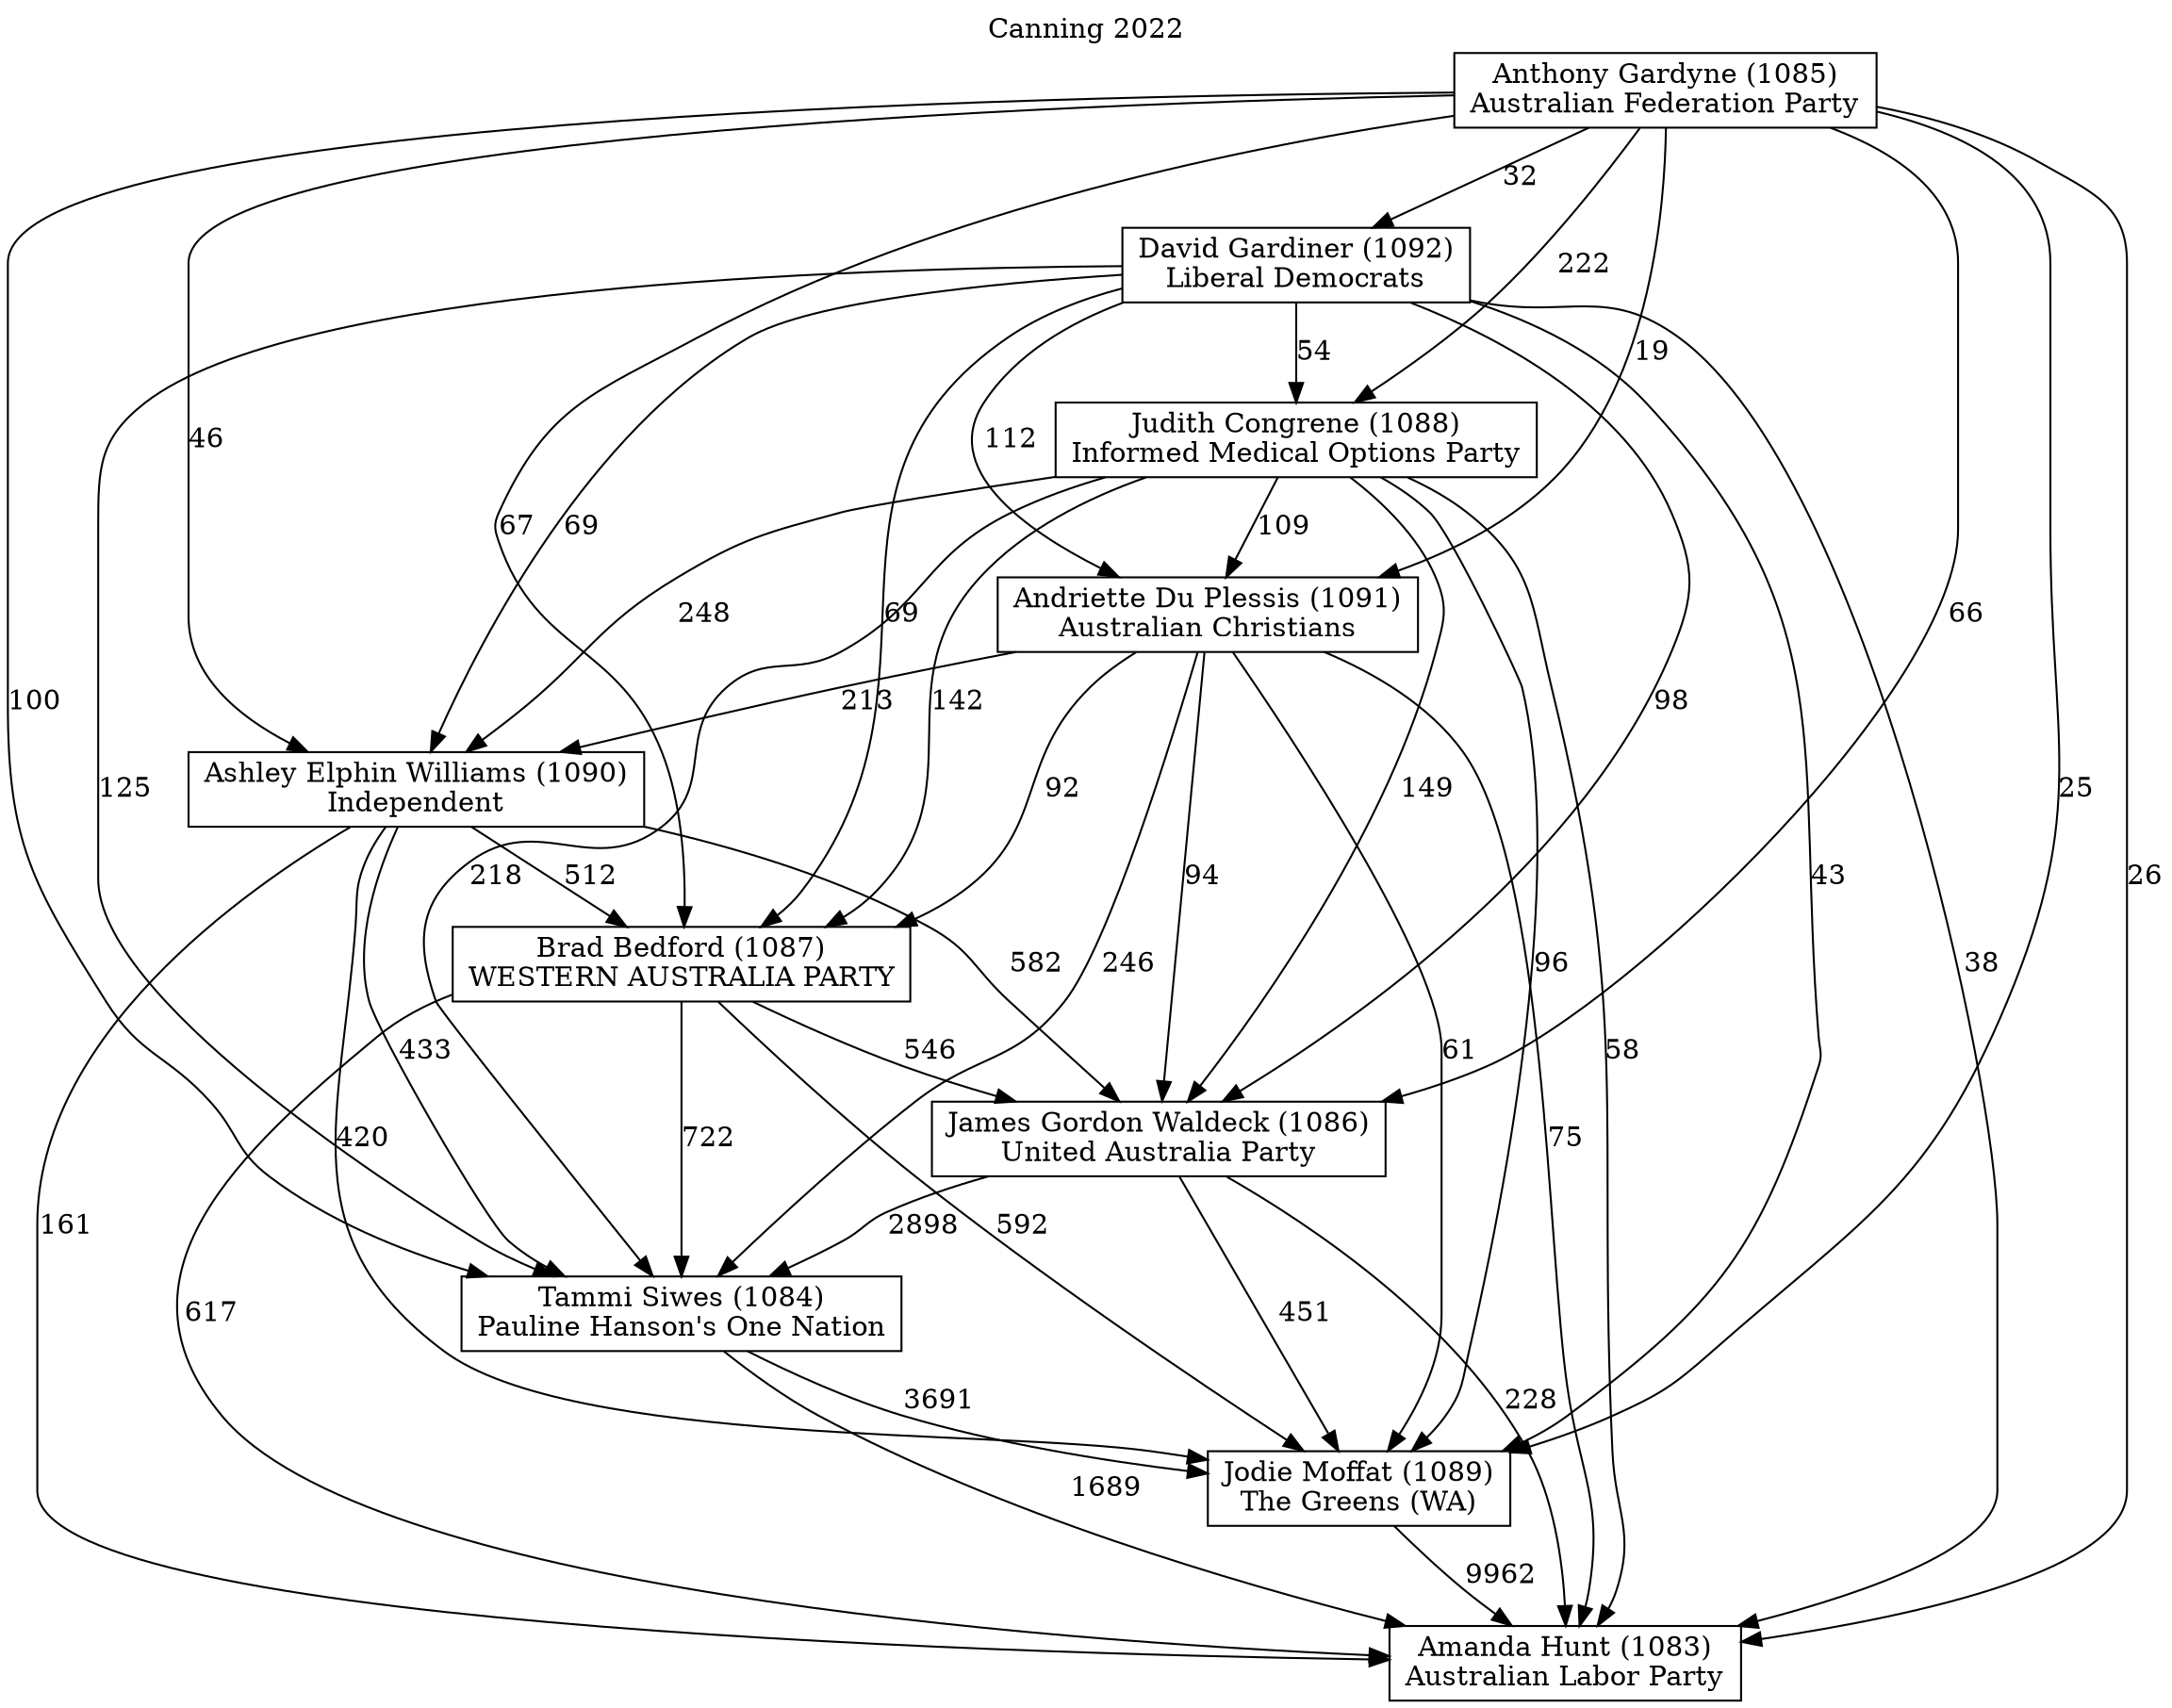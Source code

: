 // House preference flow
digraph "Amanda Hunt (1083)_Canning_2022" {
	graph [label="Canning 2022" labelloc=t mclimit=10]
	node [shape=box]
	"Tammi Siwes (1084)" [label="Tammi Siwes (1084)
Pauline Hanson's One Nation"]
	"Ashley Elphin Williams (1090)" [label="Ashley Elphin Williams (1090)
Independent"]
	"James Gordon Waldeck (1086)" [label="James Gordon Waldeck (1086)
United Australia Party"]
	"Judith Congrene (1088)" [label="Judith Congrene (1088)
Informed Medical Options Party"]
	"Jodie Moffat (1089)" [label="Jodie Moffat (1089)
The Greens (WA)"]
	"David Gardiner (1092)" [label="David Gardiner (1092)
Liberal Democrats"]
	"Brad Bedford (1087)" [label="Brad Bedford (1087)
WESTERN AUSTRALIA PARTY"]
	"Anthony Gardyne (1085)" [label="Anthony Gardyne (1085)
Australian Federation Party"]
	"Amanda Hunt (1083)" [label="Amanda Hunt (1083)
Australian Labor Party"]
	"Andriette Du Plessis (1091)" [label="Andriette Du Plessis (1091)
Australian Christians"]
	"Jodie Moffat (1089)" -> "Amanda Hunt (1083)" [label=9962]
	"James Gordon Waldeck (1086)" -> "Jodie Moffat (1089)" [label=451]
	"Judith Congrene (1088)" -> "Brad Bedford (1087)" [label=142]
	"Judith Congrene (1088)" -> "Andriette Du Plessis (1091)" [label=109]
	"Ashley Elphin Williams (1090)" -> "James Gordon Waldeck (1086)" [label=582]
	"Ashley Elphin Williams (1090)" -> "Amanda Hunt (1083)" [label=161]
	"Andriette Du Plessis (1091)" -> "Brad Bedford (1087)" [label=92]
	"Brad Bedford (1087)" -> "Jodie Moffat (1089)" [label=592]
	"Ashley Elphin Williams (1090)" -> "Jodie Moffat (1089)" [label=420]
	"Brad Bedford (1087)" -> "James Gordon Waldeck (1086)" [label=546]
	"Anthony Gardyne (1085)" -> "James Gordon Waldeck (1086)" [label=66]
	"Ashley Elphin Williams (1090)" -> "Tammi Siwes (1084)" [label=433]
	"James Gordon Waldeck (1086)" -> "Tammi Siwes (1084)" [label=2898]
	"Anthony Gardyne (1085)" -> "Amanda Hunt (1083)" [label=26]
	"Judith Congrene (1088)" -> "James Gordon Waldeck (1086)" [label=149]
	"Andriette Du Plessis (1091)" -> "James Gordon Waldeck (1086)" [label=94]
	"David Gardiner (1092)" -> "Brad Bedford (1087)" [label=69]
	"Andriette Du Plessis (1091)" -> "Jodie Moffat (1089)" [label=61]
	"David Gardiner (1092)" -> "Andriette Du Plessis (1091)" [label=112]
	"Anthony Gardyne (1085)" -> "David Gardiner (1092)" [label=32]
	"David Gardiner (1092)" -> "Amanda Hunt (1083)" [label=38]
	"Anthony Gardyne (1085)" -> "Tammi Siwes (1084)" [label=100]
	"Judith Congrene (1088)" -> "Jodie Moffat (1089)" [label=96]
	"Anthony Gardyne (1085)" -> "Jodie Moffat (1089)" [label=25]
	"Judith Congrene (1088)" -> "Tammi Siwes (1084)" [label=218]
	"David Gardiner (1092)" -> "Tammi Siwes (1084)" [label=125]
	"Tammi Siwes (1084)" -> "Amanda Hunt (1083)" [label=1689]
	"Brad Bedford (1087)" -> "Amanda Hunt (1083)" [label=617]
	"Anthony Gardyne (1085)" -> "Judith Congrene (1088)" [label=222]
	"David Gardiner (1092)" -> "Jodie Moffat (1089)" [label=43]
	"Judith Congrene (1088)" -> "Ashley Elphin Williams (1090)" [label=248]
	"Anthony Gardyne (1085)" -> "Ashley Elphin Williams (1090)" [label=46]
	"Andriette Du Plessis (1091)" -> "Ashley Elphin Williams (1090)" [label=213]
	"Judith Congrene (1088)" -> "Amanda Hunt (1083)" [label=58]
	"David Gardiner (1092)" -> "Ashley Elphin Williams (1090)" [label=69]
	"Anthony Gardyne (1085)" -> "Brad Bedford (1087)" [label=67]
	"Andriette Du Plessis (1091)" -> "Amanda Hunt (1083)" [label=75]
	"Tammi Siwes (1084)" -> "Jodie Moffat (1089)" [label=3691]
	"David Gardiner (1092)" -> "Judith Congrene (1088)" [label=54]
	"Anthony Gardyne (1085)" -> "Andriette Du Plessis (1091)" [label=19]
	"Ashley Elphin Williams (1090)" -> "Brad Bedford (1087)" [label=512]
	"James Gordon Waldeck (1086)" -> "Amanda Hunt (1083)" [label=228]
	"Brad Bedford (1087)" -> "Tammi Siwes (1084)" [label=722]
	"David Gardiner (1092)" -> "James Gordon Waldeck (1086)" [label=98]
	"Andriette Du Plessis (1091)" -> "Tammi Siwes (1084)" [label=246]
}
